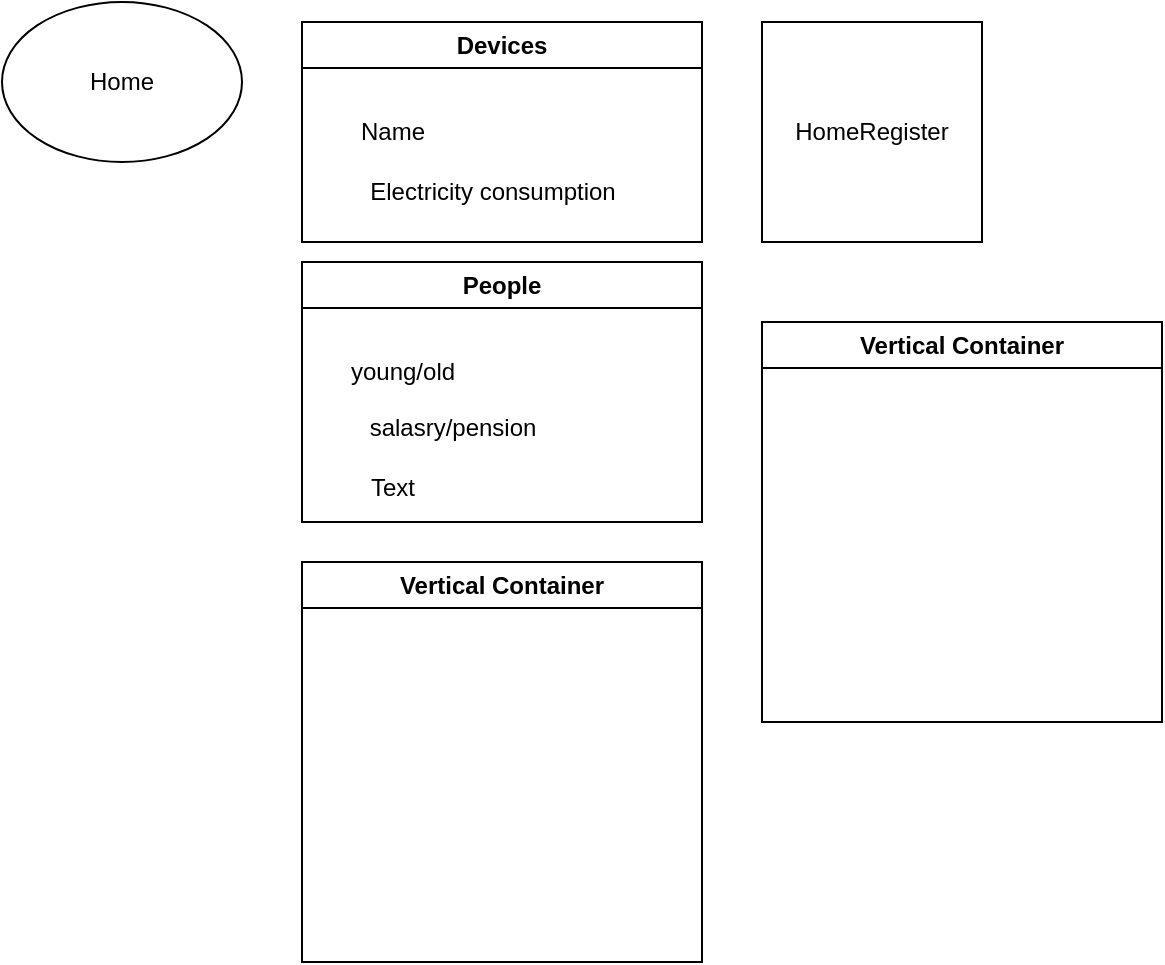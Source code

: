 <mxfile version="22.1.11" type="github">
  <diagram name="Page-1" id="JakNetywRGzXVHfu_kaK">
    <mxGraphModel dx="954" dy="620" grid="1" gridSize="10" guides="1" tooltips="1" connect="1" arrows="1" fold="1" page="1" pageScale="1" pageWidth="827" pageHeight="1169" math="0" shadow="0">
      <root>
        <mxCell id="0" />
        <mxCell id="1" parent="0" />
        <mxCell id="1lMt6eo6NQOrv_nqaNE4-1" value="HomeRegister" style="whiteSpace=wrap;html=1;aspect=fixed;" vertex="1" parent="1">
          <mxGeometry x="400" y="50" width="110" height="110" as="geometry" />
        </mxCell>
        <mxCell id="1lMt6eo6NQOrv_nqaNE4-2" value="Home" style="ellipse;whiteSpace=wrap;html=1;" vertex="1" parent="1">
          <mxGeometry x="20" y="40" width="120" height="80" as="geometry" />
        </mxCell>
        <mxCell id="1lMt6eo6NQOrv_nqaNE4-5" value="Devices&lt;br&gt;" style="swimlane;whiteSpace=wrap;html=1;" vertex="1" parent="1">
          <mxGeometry x="170" y="50" width="200" height="110" as="geometry" />
        </mxCell>
        <mxCell id="1lMt6eo6NQOrv_nqaNE4-6" value="Name" style="text;html=1;align=center;verticalAlign=middle;resizable=0;points=[];autosize=1;strokeColor=none;fillColor=none;" vertex="1" parent="1lMt6eo6NQOrv_nqaNE4-5">
          <mxGeometry x="15" y="40" width="60" height="30" as="geometry" />
        </mxCell>
        <mxCell id="1lMt6eo6NQOrv_nqaNE4-7" value="Electricity consumption" style="text;html=1;align=center;verticalAlign=middle;resizable=0;points=[];autosize=1;strokeColor=none;fillColor=none;" vertex="1" parent="1lMt6eo6NQOrv_nqaNE4-5">
          <mxGeometry x="20" y="70" width="150" height="30" as="geometry" />
        </mxCell>
        <mxCell id="1lMt6eo6NQOrv_nqaNE4-8" value="People" style="swimlane;whiteSpace=wrap;html=1;" vertex="1" parent="1">
          <mxGeometry x="170" y="170" width="200" height="130" as="geometry" />
        </mxCell>
        <mxCell id="1lMt6eo6NQOrv_nqaNE4-9" value="young/old" style="text;html=1;align=center;verticalAlign=middle;resizable=0;points=[];autosize=1;strokeColor=none;fillColor=none;" vertex="1" parent="1lMt6eo6NQOrv_nqaNE4-8">
          <mxGeometry x="10" y="40" width="80" height="30" as="geometry" />
        </mxCell>
        <mxCell id="1lMt6eo6NQOrv_nqaNE4-11" value="Text" style="text;html=1;align=center;verticalAlign=middle;resizable=0;points=[];autosize=1;strokeColor=none;fillColor=none;" vertex="1" parent="1lMt6eo6NQOrv_nqaNE4-8">
          <mxGeometry x="20" y="98" width="50" height="30" as="geometry" />
        </mxCell>
        <mxCell id="1lMt6eo6NQOrv_nqaNE4-10" value="salasry/pension" style="text;html=1;align=center;verticalAlign=middle;resizable=0;points=[];autosize=1;strokeColor=none;fillColor=none;" vertex="1" parent="1lMt6eo6NQOrv_nqaNE4-8">
          <mxGeometry x="20" y="68" width="110" height="30" as="geometry" />
        </mxCell>
        <mxCell id="1lMt6eo6NQOrv_nqaNE4-12" value="Vertical Container" style="swimlane;whiteSpace=wrap;html=1;" vertex="1" parent="1">
          <mxGeometry x="400" y="200" width="200" height="200" as="geometry" />
        </mxCell>
        <mxCell id="1lMt6eo6NQOrv_nqaNE4-13" value="Vertical Container" style="swimlane;whiteSpace=wrap;html=1;" vertex="1" parent="1">
          <mxGeometry x="170" y="320" width="200" height="200" as="geometry" />
        </mxCell>
      </root>
    </mxGraphModel>
  </diagram>
</mxfile>
